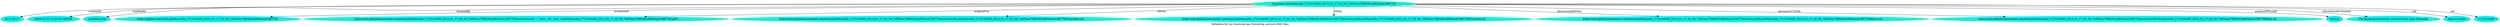 digraph  {
	graph [label="Metadata for my facebook ego friendship network RDF files"];
	node [label="\N"];
	"Snapshot LailaManuelle_1713144485_2013_01_17_02_58_7ef03eec79f843f1e6834acd13f077bf"	 [color="#02F3DD",
		style=filled];
	0	 [color="#02F3F1",
		label="2013-01-17",
		style=filled];
	"Snapshot LailaManuelle_1713144485_2013_01_17_02_58_7ef03eec79f843f1e6834acd13f077bf" -> 0	 [label=createdAt];
	1	 [color="#02F3F1",
		label="2015-12-03 12:45:24.143358",
		style=filled];
	"Snapshot LailaManuelle_1713144485_2013_01_17_02_58_7ef03eec79f843f1e6834acd13f077bf" -> 1	 [label=triplifiedIn];
	2	 [color="#02F3F1",
		label=LailaManuelle,
		style=filled];
	"Snapshot LailaManuelle_1713144485_2013_01_17_02_58_7ef03eec79f843f1e6834acd13f077bf" -> 2	 [label=donatedBy];
	3	 [color="#02F3F1",
		label="https://github.com/ttm/LailaManuelle_1713144485_2013_01_17_02_58_7ef03eec79f843f1e6834acd13f077bf",
		style=filled];
	"Snapshot LailaManuelle_1713144485_2013_01_17_02_58_7ef03eec79f843f1e6834acd13f077bf" -> 3	 [label=availableAt];
	4	 [color="#02F3F1",
		label="https://raw.githubusercontent.com/ttm/LailaManuelle_1713144485_2013_01_17_02_58_7ef03eec79f843f1e6834acd13f077bf/master/base/['..', '\
data', 'fb', 'gdf', 'LailaManuelle_1713144485_2013_01_17_02_58_7ef03eec79f843f1e6834acd13f077bf.gdf']",
		style=filled];
	"Snapshot LailaManuelle_1713144485_2013_01_17_02_58_7ef03eec79f843f1e6834acd13f077bf" -> 4	 [label=originalFile];
	5	 [color="#02F3F1",
		label="https://raw.githubusercontent.com/ttm/LailaManuelle_1713144485_2013_01_17_02_58_7ef03eec79f843f1e6834acd13f077bf/master/rdf/LailaManuelle_\
1713144485_2013_01_17_02_58_7ef03eec79f843f1e6834acd13f077bfTranslate.owl",
		style=filled];
	"Snapshot LailaManuelle_1713144485_2013_01_17_02_58_7ef03eec79f843f1e6834acd13f077bf" -> 5	 [label=rdfFile];
	6	 [color="#02F3F1",
		label="https://raw.githubusercontent.com/ttm/LailaManuelle_1713144485_2013_01_17_02_58_7ef03eec79f843f1e6834acd13f077bf/master/rdf/LailaManuelle_\
1713144485_2013_01_17_02_58_7ef03eec79f843f1e6834acd13f077bfTranslate.ttl",
		style=filled];
	"Snapshot LailaManuelle_1713144485_2013_01_17_02_58_7ef03eec79f843f1e6834acd13f077bf" -> 6	 [label=ttlFile];
	7	 [color="#02F3F1",
		label="https://raw.githubusercontent.com/ttm/LailaManuelle_1713144485_2013_01_17_02_58_7ef03eec79f843f1e6834acd13f077bf/master/rdf/LailaManuelle_\
1713144485_2013_01_17_02_58_7ef03eec79f843f1e6834acd13f077bfMeta.owl",
		style=filled];
	"Snapshot LailaManuelle_1713144485_2013_01_17_02_58_7ef03eec79f843f1e6834acd13f077bf" -> 7	 [label=discorveryRDFFile];
	8	 [color="#02F3F1",
		label="https://raw.githubusercontent.com/ttm/LailaManuelle_1713144485_2013_01_17_02_58_7ef03eec79f843f1e6834acd13f077bf/master/rdf/LailaManuelle_\
1713144485_2013_01_17_02_58_7ef03eec79f843f1e6834acd13f077bfMeta.ttl",
		style=filled];
	"Snapshot LailaManuelle_1713144485_2013_01_17_02_58_7ef03eec79f843f1e6834acd13f077bf" -> 8	 [label=discoveryTTLFile];
	9	 [color="#02F3F1",
		label=Netvizz,
		style=filled];
	"Snapshot LailaManuelle_1713144485_2013_01_17_02_58_7ef03eec79f843f1e6834acd13f077bf" -> 9	 [label=acquiredThrough];
	10	 [color="#02F3F1",
		label="The facebook friendship network from Laila Manuelle",
		style=filled];
	"Snapshot LailaManuelle_1713144485_2013_01_17_02_58_7ef03eec79f843f1e6834acd13f077bf" -> 10	 [label="rdf-schema#comment"];
	11	 [color="#02F3F1",
		label="laila.manuelle",
		style=filled];
	"Snapshot LailaManuelle_1713144485_2013_01_17_02_58_7ef03eec79f843f1e6834acd13f077bf" -> 11	 [label=sid];
	12	 [color="#02F3F1",
		label=1713144485,
		style=filled];
	"Snapshot LailaManuelle_1713144485_2013_01_17_02_58_7ef03eec79f843f1e6834acd13f077bf" -> 12	 [label=uid];
}
